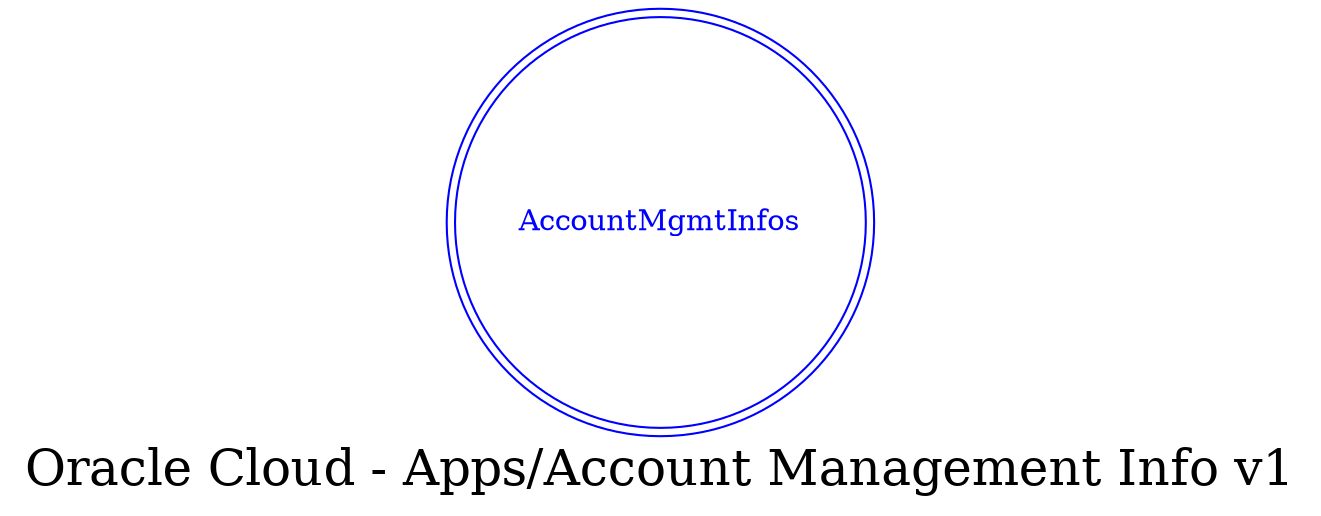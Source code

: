 digraph LexiconGraph {
graph[label="Oracle Cloud - Apps/Account Management Info v1", fontsize=24]
splines=true
"AccountMgmtInfos" [color=blue, fontcolor=blue, shape=doublecircle]
}
